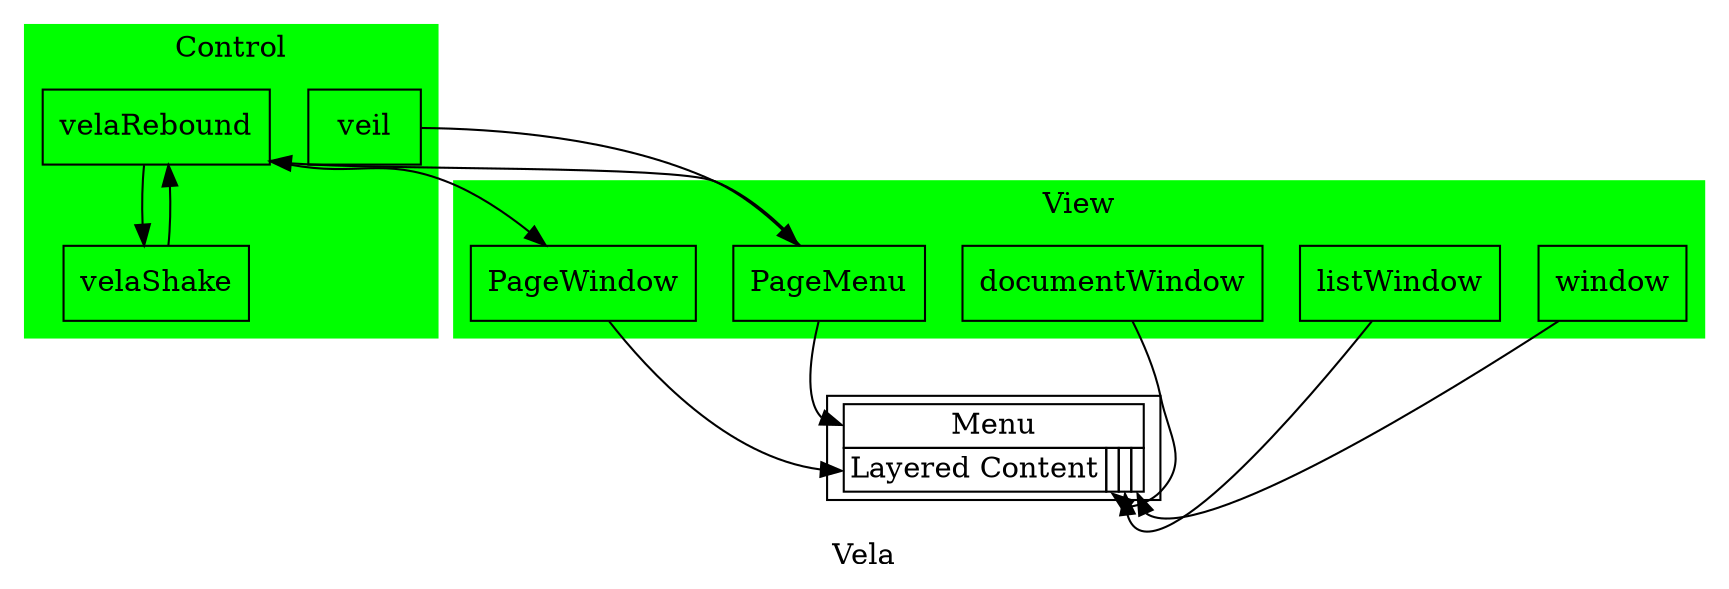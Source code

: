 digraph Vela {
	label="Vela";
	style=filled;
	color=gray;
	node [shape=box]
	windowDisp [label=<<TABLE BORDER="0" CELLBORDER="1" CELLSPACING="0"> \
		<TR><TD COLSPAN="106" PORT="pageMenu">Menu</TD></TR> \
		<TR> \
			<TD ROWSPAN="100" COLSPAN="100" PORT="pageWindow">Layered Content</TD> \
			<TD ROWSPAN="100" PORT="documentWindow"></TD> \
			<TD ROWSPAN="100" PORT="listWindow"></TD> \
			<TD ROWSPAN="100" PORT="window"></TD> \
		</TR>
		</TABLE>>];

	subgraph cluster1 {
		label = "View"
		color=green;
		pageWindow [label="PageWindow"]
		pageMenu [label="PageMenu"]
		documentWindow [label="documentWindow"]
		listWindow [label="listWindow"]
		window [label="window"]
	}
	subgraph cluster2 {
		label = "Control"
		color=green;
		velaRebound [label="velaRebound"]
		veil [label="veil"]
		velaShake [label="velaShake"]
	}
	pageWindow -> windowDisp:pageWindow;
	pageMenu -> windowDisp:pageMenu;
	documentWindow -> windowDisp:documentWindow;
	listWindow -> windowDisp:listWindow;
	window -> windowDisp:window;
	veil ->  pageMenu -> velaRebound -> velaShake;
	velaShake -> velaRebound -> pageWindow;
}
